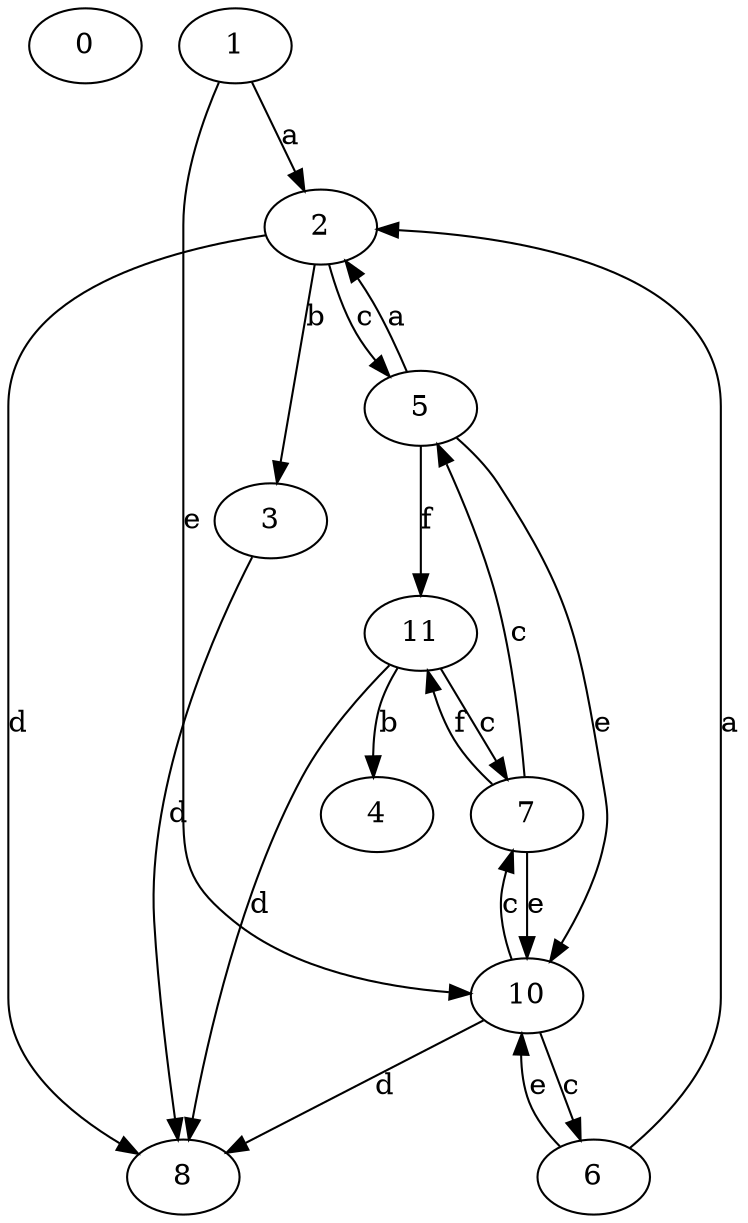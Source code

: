strict digraph  {
0;
1;
2;
3;
4;
5;
6;
7;
8;
10;
11;
1 -> 2  [label=a];
1 -> 10  [label=e];
2 -> 3  [label=b];
2 -> 5  [label=c];
2 -> 8  [label=d];
3 -> 8  [label=d];
5 -> 2  [label=a];
5 -> 10  [label=e];
5 -> 11  [label=f];
6 -> 2  [label=a];
6 -> 10  [label=e];
7 -> 5  [label=c];
7 -> 10  [label=e];
7 -> 11  [label=f];
10 -> 6  [label=c];
10 -> 7  [label=c];
10 -> 8  [label=d];
11 -> 4  [label=b];
11 -> 7  [label=c];
11 -> 8  [label=d];
}
